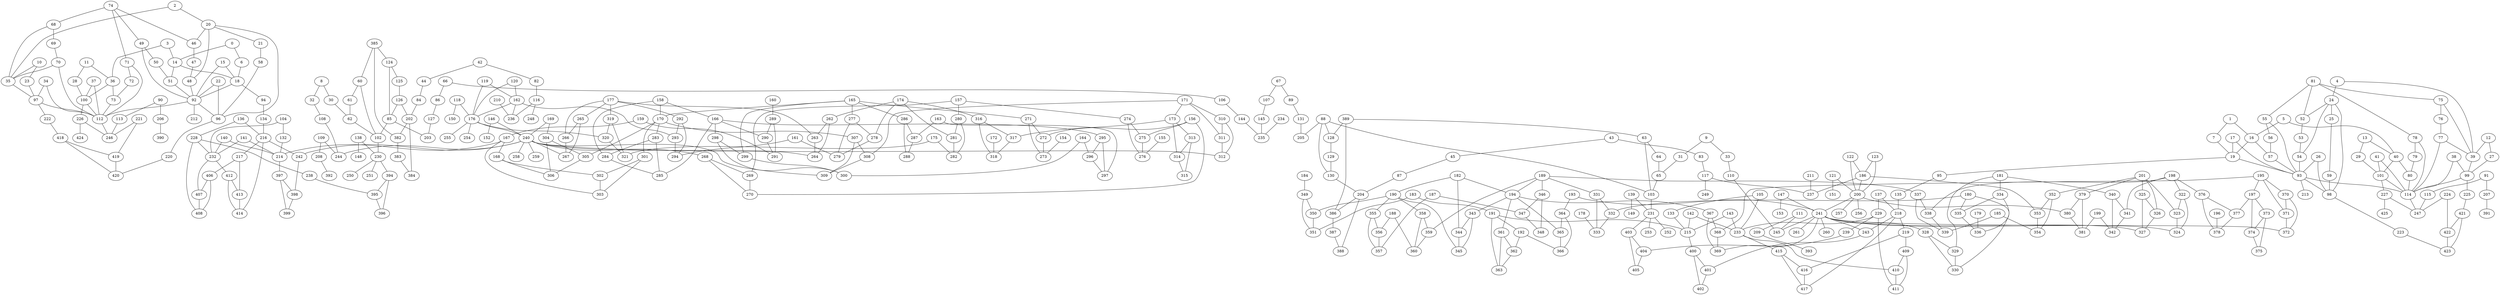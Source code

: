graph G {
0;
1;
10;
100;
101;
102;
103;
104;
105;
106;
107;
108;
109;
11;
110;
111;
112;
113;
114;
115;
116;
117;
118;
119;
12;
120;
121;
122;
123;
124;
125;
126;
127;
128;
129;
13;
130;
131;
132;
133;
134;
135;
136;
137;
138;
139;
14;
140;
141;
142;
143;
144;
145;
146;
147;
148;
149;
15;
150;
151;
152;
153;
154;
155;
156;
157;
158;
159;
16;
160;
161;
162;
163;
164;
165;
166;
167;
168;
169;
17;
170;
171;
172;
173;
174;
175;
176;
177;
178;
179;
18;
180;
181;
182;
183;
184;
185;
186;
187;
188;
189;
19;
190;
191;
192;
193;
194;
195;
196;
197;
198;
199;
2;
20;
200;
201;
202;
203;
204;
205;
206;
207;
208;
209;
21;
210;
211;
212;
213;
214;
215;
216;
217;
218;
219;
22;
220;
221;
222;
223;
224;
225;
226;
227;
228;
229;
23;
230;
231;
232;
233;
234;
235;
236;
237;
238;
239;
24;
240;
241;
242;
243;
244;
245;
246;
247;
248;
249;
25;
250;
251;
252;
253;
254;
255;
256;
257;
258;
259;
26;
260;
261;
262;
263;
264;
265;
266;
267;
268;
269;
27;
270;
271;
272;
273;
274;
275;
276;
277;
278;
279;
28;
280;
281;
282;
283;
284;
285;
286;
287;
288;
289;
29;
290;
291;
292;
293;
294;
295;
296;
297;
298;
299;
3;
30;
300;
301;
302;
303;
304;
305;
306;
307;
308;
309;
31;
310;
311;
312;
313;
314;
315;
316;
317;
318;
319;
32;
320;
321;
322;
323;
324;
325;
326;
327;
328;
329;
33;
330;
331;
332;
333;
334;
335;
336;
337;
338;
339;
34;
340;
341;
342;
343;
344;
345;
346;
347;
348;
349;
35;
350;
351;
352;
353;
354;
355;
356;
357;
358;
359;
36;
360;
361;
362;
363;
364;
365;
366;
367;
368;
369;
37;
370;
371;
372;
373;
374;
375;
376;
377;
378;
379;
38;
380;
381;
382;
383;
384;
385;
386;
387;
388;
389;
39;
390;
391;
392;
393;
394;
395;
396;
397;
398;
399;
4;
40;
400;
401;
402;
403;
404;
405;
406;
407;
408;
409;
41;
410;
411;
412;
413;
414;
415;
416;
417;
418;
419;
42;
420;
421;
422;
423;
424;
425;
43;
44;
45;
46;
47;
48;
49;
5;
50;
51;
52;
53;
54;
55;
56;
57;
58;
59;
6;
60;
61;
62;
63;
64;
65;
66;
67;
68;
69;
7;
70;
71;
72;
73;
74;
75;
76;
77;
78;
79;
8;
80;
81;
82;
83;
84;
85;
86;
87;
88;
89;
9;
90;
91;
92;
93;
94;
95;
96;
97;
98;
99;
0--6 ;
0--14 ;
1--7 ;
1--16 ;
10--23 ;
10--35 ;
100--112 ;
100--226 ;
101--114 ;
101--227 ;
102--230 ;
103--231 ;
104--132 ;
104--232 ;
105--133 ;
105--233 ;
106--144 ;
107--145 ;
108--244 ;
109--208 ;
109--244 ;
11--28 ;
11--36 ;
110--245 ;
111--209 ;
111--245 ;
112--246 ;
113--246 ;
114--247 ;
115--247 ;
116--236 ;
116--248 ;
117--237 ;
117--249 ;
118--150 ;
118--176 ;
119--162 ;
119--176 ;
12--27 ;
12--39 ;
120--162 ;
120--176 ;
121--151 ;
121--200 ;
122--186 ;
122--200 ;
123--186 ;
123--200 ;
124--125 ;
125--126 ;
126--85 ;
126--202 ;
127--203 ;
128--129 ;
129--130 ;
13--29 ;
13--40 ;
130--88 ;
130--204 ;
131--205 ;
132--214 ;
133--215 ;
134--216 ;
135--218 ;
136--216 ;
136--228 ;
137--218 ;
137--229 ;
138--148 ;
138--230 ;
139--149 ;
139--231 ;
14--18 ;
14--51 ;
140--214 ;
140--232 ;
141--214 ;
141--232 ;
142--215 ;
142--233 ;
143--215 ;
143--233 ;
144--235 ;
145--235 ;
146--152 ;
146--240 ;
147--153 ;
147--241 ;
15--18 ;
15--92 ;
154--273 ;
155--276 ;
156--270 ;
156--272 ;
156--275 ;
157--269 ;
157--274 ;
157--280 ;
158--166 ;
158--170 ;
158--284 ;
159--167 ;
159--291 ;
16--19 ;
16--57 ;
160--289 ;
161--279 ;
161--294 ;
162--176 ;
162--236 ;
162--293 ;
163--287 ;
163--297 ;
164--296 ;
164--300 ;
165--170 ;
165--271 ;
165--277 ;
165--286 ;
165--299 ;
166--285 ;
166--290 ;
166--295 ;
166--298 ;
167--168 ;
167--214 ;
167--303 ;
168--302 ;
168--306 ;
169--240 ;
169--304 ;
17--19 ;
17--93 ;
170--283 ;
170--301 ;
170--305 ;
170--307 ;
171--173 ;
171--308 ;
171--310 ;
171--311 ;
172--318 ;
173--313 ;
173--314 ;
173--317 ;
174--262 ;
174--278 ;
174--281 ;
174--316 ;
175--282 ;
175--321 ;
176--240 ;
176--254 ;
176--255 ;
176--320 ;
177--263 ;
177--265 ;
177--266 ;
177--292 ;
177--319 ;
178--333 ;
179--336 ;
18--92 ;
18--94 ;
180--330 ;
180--332 ;
180--335 ;
181--329 ;
181--334 ;
181--340 ;
182--190 ;
182--194 ;
182--344 ;
183--191 ;
183--351 ;
184--349 ;
185--339 ;
185--354 ;
186--200 ;
186--237 ;
186--353 ;
187--347 ;
187--357 ;
188--356 ;
188--360 ;
189--194 ;
189--331 ;
189--337 ;
189--346 ;
189--359 ;
19--93 ;
19--95 ;
190--345 ;
190--350 ;
190--355 ;
190--358 ;
191--192 ;
191--215 ;
191--363 ;
192--362 ;
192--366 ;
193--241 ;
193--364 ;
194--343 ;
194--361 ;
194--365 ;
194--367 ;
195--197 ;
195--368 ;
195--370 ;
195--371 ;
196--378 ;
197--373 ;
197--374 ;
197--377 ;
198--322 ;
198--338 ;
198--341 ;
198--376 ;
199--342 ;
199--381 ;
2--20 ;
2--35 ;
20--21 ;
20--46 ;
20--96 ;
200--241 ;
200--256 ;
200--257 ;
200--380 ;
201--323 ;
201--325 ;
201--326 ;
201--352 ;
201--379 ;
202--382 ;
204--386 ;
206--390 ;
207--391 ;
208--392 ;
209--393 ;
21--58 ;
210--236 ;
211--237 ;
214--397 ;
215--400 ;
216--217 ;
216--242 ;
216--414 ;
217--406 ;
217--413 ;
218--219 ;
218--243 ;
218--417 ;
219--409 ;
219--416 ;
22--92 ;
22--96 ;
220--420 ;
221--246 ;
221--419 ;
222--418 ;
223--423 ;
224--247 ;
224--422 ;
225--421 ;
226--246 ;
226--424 ;
227--247 ;
227--425 ;
228--232 ;
228--238 ;
228--408 ;
229--233 ;
229--239 ;
229--411 ;
23--97 ;
230--250 ;
230--251 ;
230--394 ;
231--252 ;
231--253 ;
231--403 ;
232--407 ;
232--412 ;
233--410 ;
233--415 ;
234--235 ;
238--395 ;
239--404 ;
24--25 ;
24--52 ;
24--98 ;
240--242 ;
240--244 ;
240--258 ;
240--259 ;
240--264 ;
240--267 ;
240--268 ;
240--309 ;
240--312 ;
241--243 ;
241--245 ;
241--260 ;
241--261 ;
241--324 ;
241--327 ;
241--328 ;
241--369 ;
241--372 ;
242--398 ;
243--401 ;
25--59 ;
26--93 ;
26--98 ;
262--263 ;
262--264 ;
263--264 ;
265--266 ;
265--267 ;
266--267 ;
268--269 ;
268--270 ;
269--270 ;
27--99 ;
271--272 ;
271--273 ;
272--273 ;
274--275 ;
274--276 ;
275--276 ;
277--278 ;
277--279 ;
278--279 ;
28--100 ;
280--281 ;
280--282 ;
281--282 ;
283--284 ;
283--285 ;
284--285 ;
286--287 ;
286--288 ;
287--288 ;
289--290 ;
289--291 ;
29--101 ;
290--291 ;
292--293 ;
292--294 ;
293--294 ;
295--296 ;
295--297 ;
296--297 ;
298--299 ;
298--300 ;
299--300 ;
3--14 ;
3--36 ;
30--62 ;
301--302 ;
301--303 ;
302--303 ;
304--305 ;
304--306 ;
305--306 ;
307--308 ;
307--309 ;
308--309 ;
31--65 ;
310--311 ;
310--312 ;
311--312 ;
313--314 ;
313--315 ;
314--315 ;
316--317 ;
316--318 ;
317--318 ;
319--320 ;
319--321 ;
32--108 ;
320--321 ;
322--323 ;
322--324 ;
323--324 ;
325--326 ;
325--327 ;
326--327 ;
328--329 ;
328--330 ;
329--330 ;
33--110 ;
331--332 ;
331--333 ;
332--333 ;
334--335 ;
334--336 ;
335--336 ;
337--338 ;
337--339 ;
338--339 ;
34--97 ;
34--112 ;
340--341 ;
340--342 ;
341--342 ;
343--344 ;
343--345 ;
344--345 ;
346--347 ;
346--348 ;
347--348 ;
349--350 ;
349--351 ;
35--68 ;
35--97 ;
350--351 ;
352--353 ;
352--354 ;
353--354 ;
355--356 ;
355--357 ;
356--357 ;
358--359 ;
358--360 ;
359--360 ;
36--73 ;
36--100 ;
361--362 ;
361--363 ;
362--363 ;
364--365 ;
364--366 ;
365--366 ;
367--368 ;
367--369 ;
368--369 ;
37--100 ;
37--112 ;
370--371 ;
370--372 ;
371--372 ;
373--374 ;
373--375 ;
374--375 ;
376--377 ;
376--378 ;
377--378 ;
379--380 ;
379--381 ;
38--99 ;
38--114 ;
380--381 ;
382--383 ;
383--384 ;
384--202 ;
385--60 ;
385--124 ;
385--382 ;
386--387 ;
387--388 ;
388--204 ;
389--63 ;
389--128 ;
389--386 ;
39--75 ;
39--99 ;
394--395 ;
394--396 ;
395--396 ;
397--398 ;
397--399 ;
398--399 ;
4--24 ;
4--39 ;
40--80 ;
40--101 ;
400--401 ;
400--402 ;
401--402 ;
403--404 ;
403--405 ;
404--405 ;
406--407 ;
406--408 ;
407--408 ;
409--410 ;
409--411 ;
41--101 ;
41--114 ;
410--411 ;
412--413 ;
412--414 ;
413--414 ;
415--416 ;
415--417 ;
416--417 ;
418--419 ;
418--420 ;
419--420 ;
42--44 ;
42--82 ;
421--422 ;
421--423 ;
422--423 ;
43--45 ;
43--83 ;
44--84 ;
45--87 ;
46--47 ;
47--48 ;
48--20 ;
48--92 ;
49--50 ;
49--92 ;
5--16 ;
5--40 ;
50--51 ;
51--92 ;
52--53 ;
53--54 ;
54--24 ;
54--93 ;
55--56 ;
55--93 ;
56--57 ;
57--93 ;
58--96 ;
59--98 ;
6--18 ;
60--61 ;
60--102 ;
61--62 ;
62--102 ;
63--64 ;
63--103 ;
64--65 ;
65--103 ;
66--86 ;
66--106 ;
67--89 ;
67--107 ;
68--69 ;
69--70 ;
7--19 ;
70--35 ;
70--112 ;
71--72 ;
71--112 ;
72--73 ;
73--112 ;
74--46 ;
74--49 ;
74--68 ;
74--71 ;
75--76 ;
76--77 ;
77--39 ;
77--114 ;
78--79 ;
78--114 ;
79--80 ;
8--30 ;
8--32 ;
80--114 ;
81--52 ;
81--55 ;
81--75 ;
81--78 ;
82--116 ;
83--117 ;
84--202 ;
85--102 ;
85--124 ;
85--203 ;
86--127 ;
87--204 ;
88--103 ;
88--128 ;
88--205 ;
89--131 ;
9--31 ;
9--33 ;
90--113 ;
90--206 ;
91--115 ;
91--207 ;
92--96 ;
92--112 ;
92--212 ;
93--98 ;
93--114 ;
93--213 ;
94--134 ;
95--135 ;
96--220 ;
97--112 ;
97--222 ;
98--223 ;
99--114 ;
99--225 ;
}
